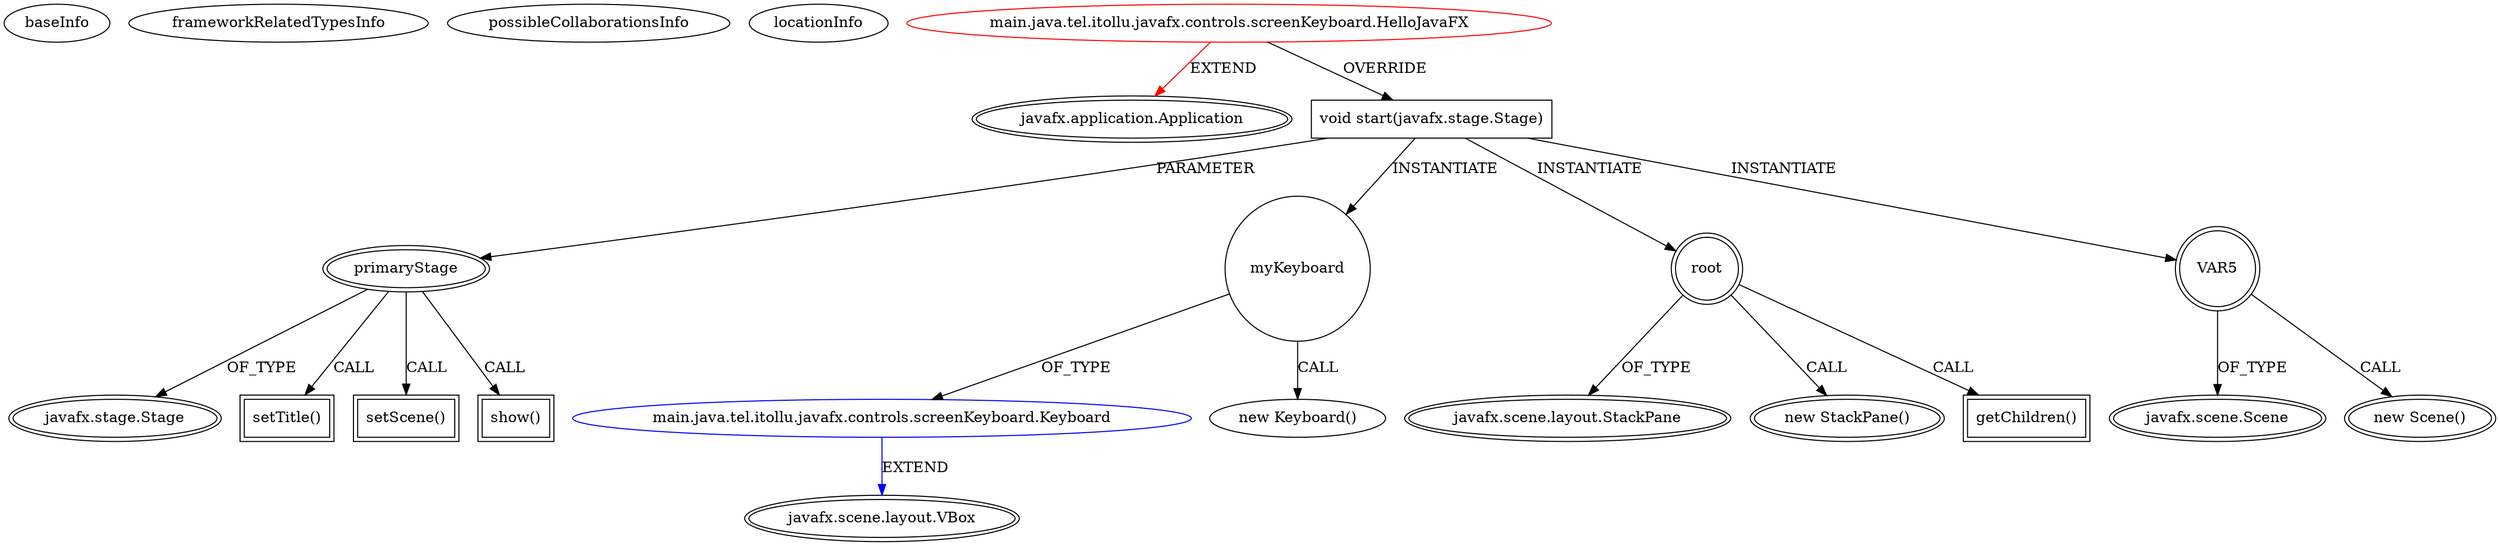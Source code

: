 digraph {
baseInfo[graphId=3227,category="extension_graph",isAnonymous=false,possibleRelation=true]
frameworkRelatedTypesInfo[0="javafx.application.Application"]
possibleCollaborationsInfo[0="3227~OVERRIDING_METHOD_DECLARATION-INSTANTIATION-~javafx.application.Application ~javafx.scene.layout.VBox ~false~false"]
locationInfo[projectName="itollu-keyboard",filePath="/itollu-keyboard/keyboard-master/keyboard/src/main/java/tel/itollu/javafx/controls/screenKeyboard/HelloJavaFX.java",contextSignature="HelloJavaFX",graphId="3227"]
0[label="main.java.tel.itollu.javafx.controls.screenKeyboard.HelloJavaFX",vertexType="ROOT_CLIENT_CLASS_DECLARATION",isFrameworkType=false,color=red]
1[label="javafx.application.Application",vertexType="FRAMEWORK_CLASS_TYPE",isFrameworkType=true,peripheries=2]
2[label="void start(javafx.stage.Stage)",vertexType="OVERRIDING_METHOD_DECLARATION",isFrameworkType=false,shape=box]
3[label="primaryStage",vertexType="PARAMETER_DECLARATION",isFrameworkType=true,peripheries=2]
4[label="javafx.stage.Stage",vertexType="FRAMEWORK_CLASS_TYPE",isFrameworkType=true,peripheries=2]
6[label="setTitle()",vertexType="INSIDE_CALL",isFrameworkType=true,peripheries=2,shape=box]
8[label="myKeyboard",vertexType="VARIABLE_EXPRESION",isFrameworkType=false,shape=circle]
9[label="main.java.tel.itollu.javafx.controls.screenKeyboard.Keyboard",vertexType="REFERENCE_CLIENT_CLASS_DECLARATION",isFrameworkType=false,color=blue]
10[label="javafx.scene.layout.VBox",vertexType="FRAMEWORK_CLASS_TYPE",isFrameworkType=true,peripheries=2]
7[label="new Keyboard()",vertexType="CONSTRUCTOR_CALL",isFrameworkType=false]
12[label="root",vertexType="VARIABLE_EXPRESION",isFrameworkType=true,peripheries=2,shape=circle]
13[label="javafx.scene.layout.StackPane",vertexType="FRAMEWORK_CLASS_TYPE",isFrameworkType=true,peripheries=2]
11[label="new StackPane()",vertexType="CONSTRUCTOR_CALL",isFrameworkType=true,peripheries=2]
15[label="getChildren()",vertexType="INSIDE_CALL",isFrameworkType=true,peripheries=2,shape=box]
17[label="setScene()",vertexType="INSIDE_CALL",isFrameworkType=true,peripheries=2,shape=box]
19[label="VAR5",vertexType="VARIABLE_EXPRESION",isFrameworkType=true,peripheries=2,shape=circle]
20[label="javafx.scene.Scene",vertexType="FRAMEWORK_CLASS_TYPE",isFrameworkType=true,peripheries=2]
18[label="new Scene()",vertexType="CONSTRUCTOR_CALL",isFrameworkType=true,peripheries=2]
22[label="show()",vertexType="INSIDE_CALL",isFrameworkType=true,peripheries=2,shape=box]
0->1[label="EXTEND",color=red]
0->2[label="OVERRIDE"]
3->4[label="OF_TYPE"]
2->3[label="PARAMETER"]
3->6[label="CALL"]
2->8[label="INSTANTIATE"]
9->10[label="EXTEND",color=blue]
8->9[label="OF_TYPE"]
8->7[label="CALL"]
2->12[label="INSTANTIATE"]
12->13[label="OF_TYPE"]
12->11[label="CALL"]
12->15[label="CALL"]
3->17[label="CALL"]
2->19[label="INSTANTIATE"]
19->20[label="OF_TYPE"]
19->18[label="CALL"]
3->22[label="CALL"]
}
